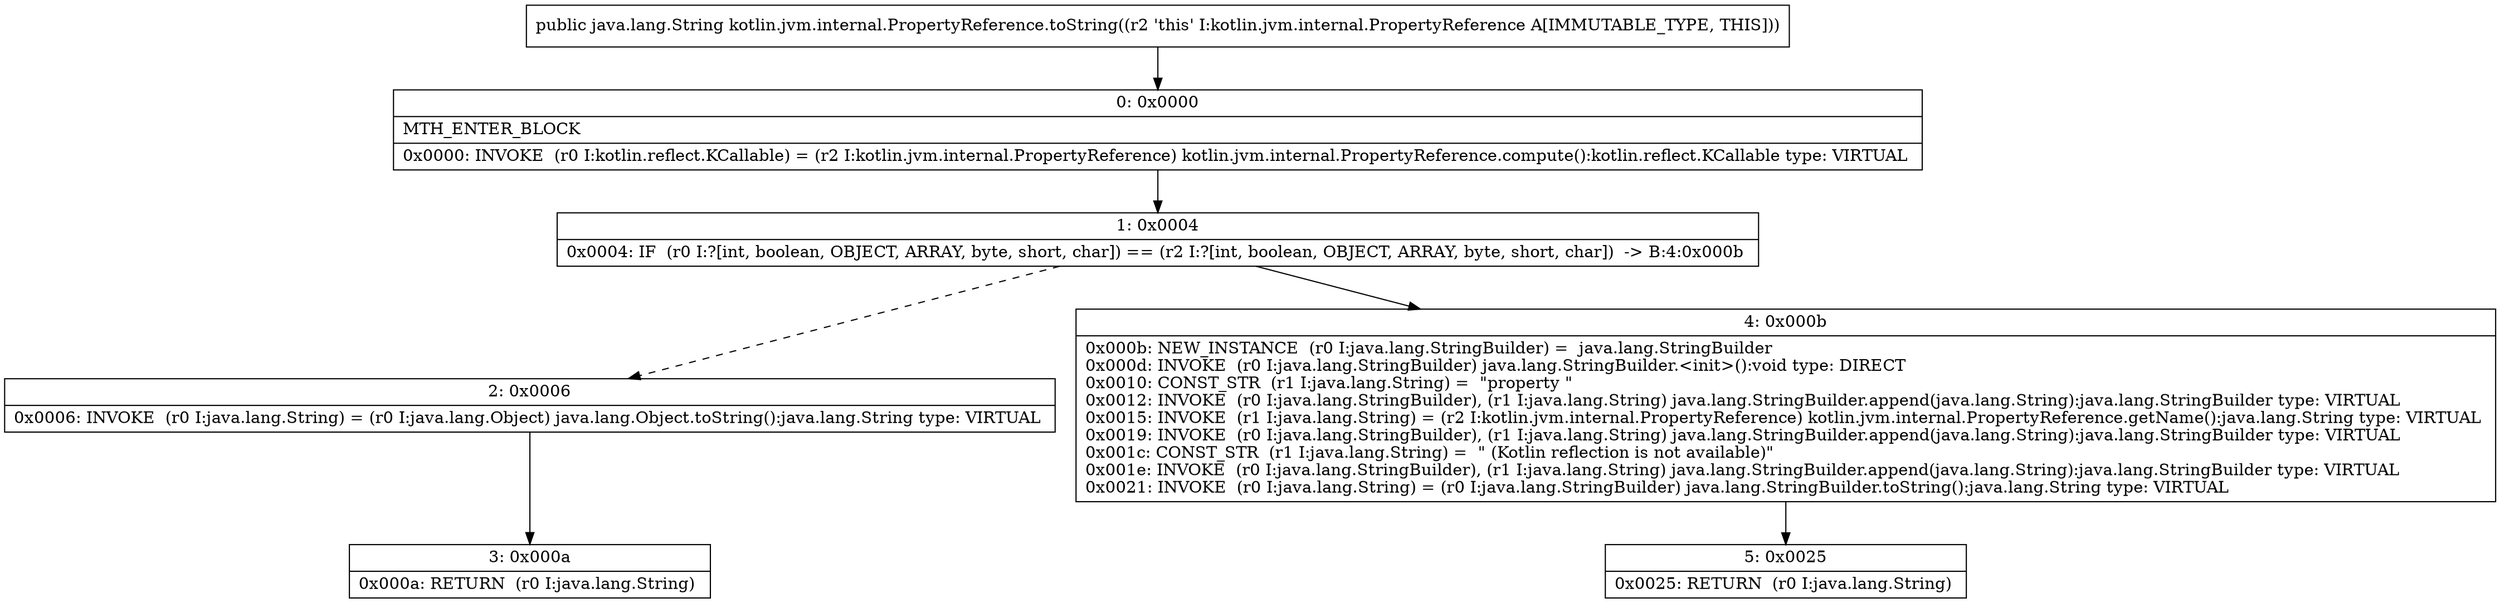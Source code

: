 digraph "CFG forkotlin.jvm.internal.PropertyReference.toString()Ljava\/lang\/String;" {
Node_0 [shape=record,label="{0\:\ 0x0000|MTH_ENTER_BLOCK\l|0x0000: INVOKE  (r0 I:kotlin.reflect.KCallable) = (r2 I:kotlin.jvm.internal.PropertyReference) kotlin.jvm.internal.PropertyReference.compute():kotlin.reflect.KCallable type: VIRTUAL \l}"];
Node_1 [shape=record,label="{1\:\ 0x0004|0x0004: IF  (r0 I:?[int, boolean, OBJECT, ARRAY, byte, short, char]) == (r2 I:?[int, boolean, OBJECT, ARRAY, byte, short, char])  \-\> B:4:0x000b \l}"];
Node_2 [shape=record,label="{2\:\ 0x0006|0x0006: INVOKE  (r0 I:java.lang.String) = (r0 I:java.lang.Object) java.lang.Object.toString():java.lang.String type: VIRTUAL \l}"];
Node_3 [shape=record,label="{3\:\ 0x000a|0x000a: RETURN  (r0 I:java.lang.String) \l}"];
Node_4 [shape=record,label="{4\:\ 0x000b|0x000b: NEW_INSTANCE  (r0 I:java.lang.StringBuilder) =  java.lang.StringBuilder \l0x000d: INVOKE  (r0 I:java.lang.StringBuilder) java.lang.StringBuilder.\<init\>():void type: DIRECT \l0x0010: CONST_STR  (r1 I:java.lang.String) =  \"property \" \l0x0012: INVOKE  (r0 I:java.lang.StringBuilder), (r1 I:java.lang.String) java.lang.StringBuilder.append(java.lang.String):java.lang.StringBuilder type: VIRTUAL \l0x0015: INVOKE  (r1 I:java.lang.String) = (r2 I:kotlin.jvm.internal.PropertyReference) kotlin.jvm.internal.PropertyReference.getName():java.lang.String type: VIRTUAL \l0x0019: INVOKE  (r0 I:java.lang.StringBuilder), (r1 I:java.lang.String) java.lang.StringBuilder.append(java.lang.String):java.lang.StringBuilder type: VIRTUAL \l0x001c: CONST_STR  (r1 I:java.lang.String) =  \" (Kotlin reflection is not available)\" \l0x001e: INVOKE  (r0 I:java.lang.StringBuilder), (r1 I:java.lang.String) java.lang.StringBuilder.append(java.lang.String):java.lang.StringBuilder type: VIRTUAL \l0x0021: INVOKE  (r0 I:java.lang.String) = (r0 I:java.lang.StringBuilder) java.lang.StringBuilder.toString():java.lang.String type: VIRTUAL \l}"];
Node_5 [shape=record,label="{5\:\ 0x0025|0x0025: RETURN  (r0 I:java.lang.String) \l}"];
MethodNode[shape=record,label="{public java.lang.String kotlin.jvm.internal.PropertyReference.toString((r2 'this' I:kotlin.jvm.internal.PropertyReference A[IMMUTABLE_TYPE, THIS])) }"];
MethodNode -> Node_0;
Node_0 -> Node_1;
Node_1 -> Node_2[style=dashed];
Node_1 -> Node_4;
Node_2 -> Node_3;
Node_4 -> Node_5;
}

